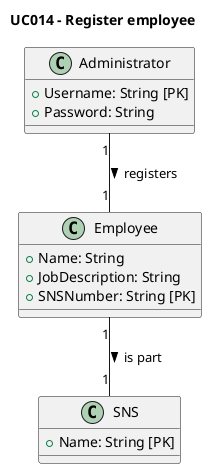 @startuml
'skinparam monochrome true
'skinparam shadowing false

title UC014 - Register employee

class Administrator {
    +Username: String [PK]
    +Password: String
}

class SNS {
    +Name: String [PK]
}

class Employee {
    +Name: String
    +JobDescription: String
    +SNSNumber: String [PK]

}

' Relationships
Administrator "1" -- "1" Employee : registers >
Employee "1" -- "1" SNS : is part >



@enduml
